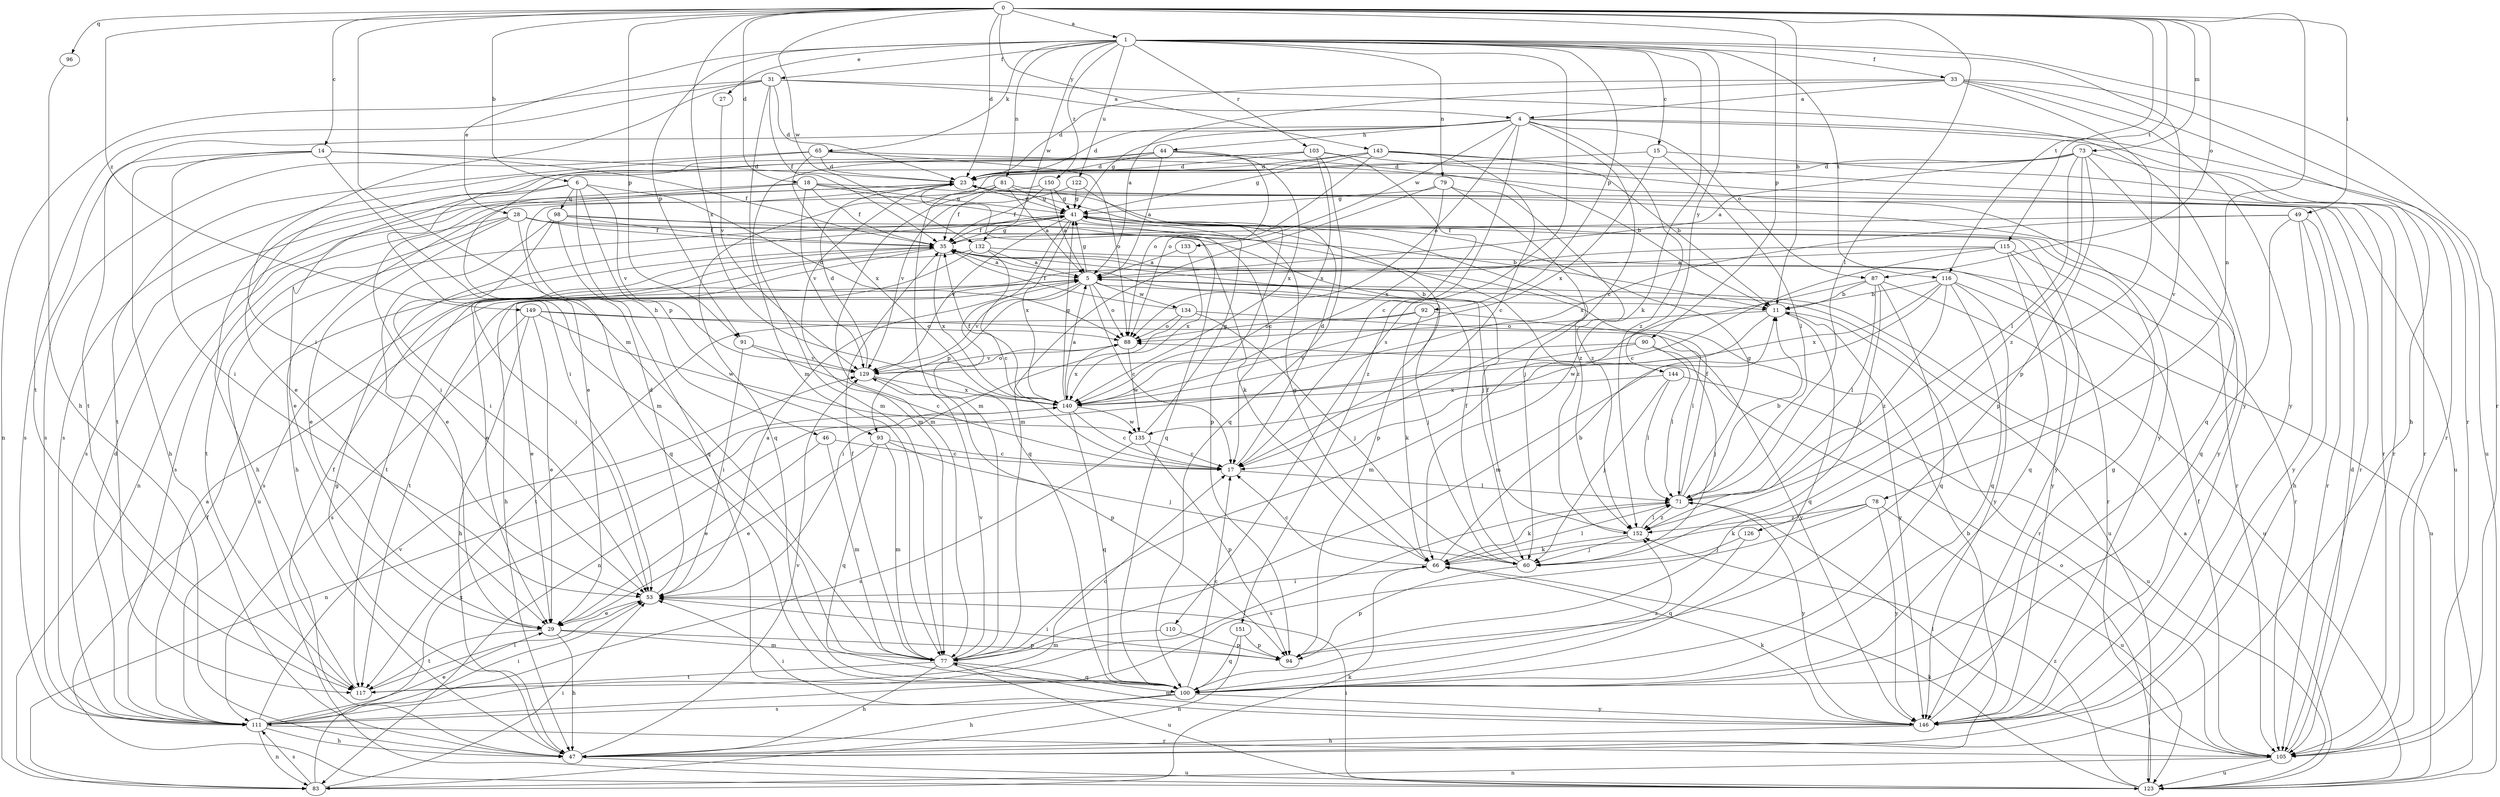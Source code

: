 strict digraph  {
0;
1;
4;
5;
6;
11;
14;
15;
17;
18;
23;
27;
28;
29;
31;
33;
35;
41;
44;
46;
47;
49;
53;
60;
65;
66;
71;
73;
77;
78;
79;
81;
83;
87;
88;
90;
91;
92;
93;
94;
96;
98;
100;
103;
105;
110;
111;
115;
116;
117;
122;
123;
126;
129;
132;
133;
134;
135;
140;
143;
144;
146;
149;
150;
151;
152;
0 -> 1  [label=a];
0 -> 6  [label=b];
0 -> 11  [label=b];
0 -> 14  [label=c];
0 -> 18  [label=d];
0 -> 23  [label=d];
0 -> 49  [label=i];
0 -> 71  [label=l];
0 -> 73  [label=m];
0 -> 77  [label=m];
0 -> 78  [label=n];
0 -> 87  [label=o];
0 -> 90  [label=p];
0 -> 91  [label=p];
0 -> 96  [label=q];
0 -> 115  [label=t];
0 -> 116  [label=t];
0 -> 132  [label=w];
0 -> 140  [label=x];
0 -> 143  [label=y];
0 -> 149  [label=z];
1 -> 15  [label=c];
1 -> 27  [label=e];
1 -> 28  [label=e];
1 -> 31  [label=f];
1 -> 33  [label=f];
1 -> 65  [label=k];
1 -> 66  [label=k];
1 -> 79  [label=n];
1 -> 81  [label=n];
1 -> 91  [label=p];
1 -> 92  [label=p];
1 -> 103  [label=r];
1 -> 105  [label=r];
1 -> 110  [label=s];
1 -> 116  [label=t];
1 -> 122  [label=u];
1 -> 126  [label=v];
1 -> 132  [label=w];
1 -> 144  [label=y];
1 -> 150  [label=z];
4 -> 17  [label=c];
4 -> 23  [label=d];
4 -> 41  [label=g];
4 -> 44  [label=h];
4 -> 87  [label=o];
4 -> 88  [label=o];
4 -> 105  [label=r];
4 -> 117  [label=t];
4 -> 123  [label=u];
4 -> 133  [label=w];
4 -> 151  [label=z];
4 -> 152  [label=z];
5 -> 11  [label=b];
5 -> 17  [label=c];
5 -> 29  [label=e];
5 -> 41  [label=g];
5 -> 60  [label=j];
5 -> 88  [label=o];
5 -> 93  [label=p];
5 -> 117  [label=t];
5 -> 123  [label=u];
5 -> 129  [label=v];
5 -> 134  [label=w];
6 -> 29  [label=e];
6 -> 46  [label=h];
6 -> 47  [label=h];
6 -> 88  [label=o];
6 -> 93  [label=p];
6 -> 98  [label=q];
6 -> 129  [label=v];
11 -> 88  [label=o];
11 -> 100  [label=q];
11 -> 105  [label=r];
11 -> 135  [label=w];
14 -> 23  [label=d];
14 -> 35  [label=f];
14 -> 47  [label=h];
14 -> 53  [label=i];
14 -> 77  [label=m];
14 -> 111  [label=s];
15 -> 23  [label=d];
15 -> 71  [label=l];
15 -> 105  [label=r];
15 -> 140  [label=x];
17 -> 23  [label=d];
17 -> 71  [label=l];
18 -> 17  [label=c];
18 -> 35  [label=f];
18 -> 41  [label=g];
18 -> 53  [label=i];
18 -> 111  [label=s];
18 -> 129  [label=v];
18 -> 152  [label=z];
23 -> 41  [label=g];
23 -> 77  [label=m];
23 -> 83  [label=n];
23 -> 100  [label=q];
23 -> 146  [label=y];
27 -> 129  [label=v];
28 -> 11  [label=b];
28 -> 29  [label=e];
28 -> 35  [label=f];
28 -> 60  [label=j];
28 -> 100  [label=q];
28 -> 111  [label=s];
28 -> 117  [label=t];
29 -> 47  [label=h];
29 -> 77  [label=m];
29 -> 94  [label=p];
29 -> 117  [label=t];
31 -> 4  [label=a];
31 -> 23  [label=d];
31 -> 35  [label=f];
31 -> 53  [label=i];
31 -> 77  [label=m];
31 -> 83  [label=n];
31 -> 117  [label=t];
31 -> 146  [label=y];
33 -> 4  [label=a];
33 -> 5  [label=a];
33 -> 23  [label=d];
33 -> 47  [label=h];
33 -> 94  [label=p];
33 -> 105  [label=r];
33 -> 146  [label=y];
35 -> 5  [label=a];
35 -> 29  [label=e];
35 -> 41  [label=g];
35 -> 53  [label=i];
35 -> 140  [label=x];
41 -> 35  [label=f];
41 -> 94  [label=p];
41 -> 100  [label=q];
41 -> 105  [label=r];
41 -> 123  [label=u];
41 -> 129  [label=v];
41 -> 140  [label=x];
41 -> 146  [label=y];
44 -> 5  [label=a];
44 -> 11  [label=b];
44 -> 23  [label=d];
44 -> 53  [label=i];
44 -> 77  [label=m];
44 -> 88  [label=o];
44 -> 140  [label=x];
46 -> 17  [label=c];
46 -> 29  [label=e];
46 -> 77  [label=m];
47 -> 11  [label=b];
47 -> 41  [label=g];
47 -> 123  [label=u];
47 -> 129  [label=v];
49 -> 35  [label=f];
49 -> 47  [label=h];
49 -> 100  [label=q];
49 -> 105  [label=r];
49 -> 140  [label=x];
49 -> 146  [label=y];
53 -> 5  [label=a];
53 -> 23  [label=d];
53 -> 29  [label=e];
60 -> 35  [label=f];
60 -> 94  [label=p];
65 -> 23  [label=d];
65 -> 88  [label=o];
65 -> 111  [label=s];
65 -> 117  [label=t];
65 -> 140  [label=x];
65 -> 146  [label=y];
66 -> 11  [label=b];
66 -> 17  [label=c];
66 -> 41  [label=g];
66 -> 53  [label=i];
66 -> 71  [label=l];
71 -> 11  [label=b];
71 -> 35  [label=f];
71 -> 41  [label=g];
71 -> 66  [label=k];
71 -> 146  [label=y];
71 -> 152  [label=z];
73 -> 5  [label=a];
73 -> 23  [label=d];
73 -> 29  [label=e];
73 -> 71  [label=l];
73 -> 94  [label=p];
73 -> 100  [label=q];
73 -> 105  [label=r];
73 -> 152  [label=z];
77 -> 35  [label=f];
77 -> 47  [label=h];
77 -> 100  [label=q];
77 -> 117  [label=t];
77 -> 123  [label=u];
77 -> 129  [label=v];
78 -> 66  [label=k];
78 -> 111  [label=s];
78 -> 123  [label=u];
78 -> 146  [label=y];
78 -> 152  [label=z];
79 -> 41  [label=g];
79 -> 60  [label=j];
79 -> 77  [label=m];
79 -> 140  [label=x];
79 -> 152  [label=z];
81 -> 5  [label=a];
81 -> 35  [label=f];
81 -> 41  [label=g];
81 -> 77  [label=m];
81 -> 100  [label=q];
81 -> 105  [label=r];
83 -> 53  [label=i];
83 -> 66  [label=k];
83 -> 111  [label=s];
83 -> 140  [label=x];
87 -> 11  [label=b];
87 -> 60  [label=j];
87 -> 71  [label=l];
87 -> 77  [label=m];
87 -> 100  [label=q];
87 -> 123  [label=u];
88 -> 129  [label=v];
88 -> 135  [label=w];
88 -> 140  [label=x];
90 -> 60  [label=j];
90 -> 71  [label=l];
90 -> 83  [label=n];
90 -> 129  [label=v];
91 -> 17  [label=c];
91 -> 53  [label=i];
91 -> 129  [label=v];
92 -> 66  [label=k];
92 -> 71  [label=l];
92 -> 88  [label=o];
92 -> 117  [label=t];
93 -> 17  [label=c];
93 -> 29  [label=e];
93 -> 60  [label=j];
93 -> 77  [label=m];
93 -> 100  [label=q];
94 -> 53  [label=i];
96 -> 47  [label=h];
98 -> 29  [label=e];
98 -> 35  [label=f];
98 -> 53  [label=i];
98 -> 66  [label=k];
98 -> 100  [label=q];
98 -> 152  [label=z];
100 -> 17  [label=c];
100 -> 47  [label=h];
100 -> 111  [label=s];
100 -> 146  [label=y];
100 -> 152  [label=z];
103 -> 17  [label=c];
103 -> 23  [label=d];
103 -> 29  [label=e];
103 -> 100  [label=q];
103 -> 111  [label=s];
103 -> 123  [label=u];
103 -> 140  [label=x];
105 -> 23  [label=d];
105 -> 35  [label=f];
105 -> 71  [label=l];
105 -> 83  [label=n];
105 -> 123  [label=u];
110 -> 77  [label=m];
110 -> 94  [label=p];
111 -> 5  [label=a];
111 -> 23  [label=d];
111 -> 29  [label=e];
111 -> 47  [label=h];
111 -> 53  [label=i];
111 -> 71  [label=l];
111 -> 83  [label=n];
111 -> 105  [label=r];
111 -> 129  [label=v];
115 -> 5  [label=a];
115 -> 17  [label=c];
115 -> 100  [label=q];
115 -> 105  [label=r];
115 -> 111  [label=s];
115 -> 146  [label=y];
116 -> 11  [label=b];
116 -> 77  [label=m];
116 -> 100  [label=q];
116 -> 123  [label=u];
116 -> 140  [label=x];
116 -> 146  [label=y];
116 -> 152  [label=z];
117 -> 17  [label=c];
117 -> 35  [label=f];
117 -> 53  [label=i];
122 -> 41  [label=g];
122 -> 94  [label=p];
122 -> 129  [label=v];
123 -> 5  [label=a];
123 -> 35  [label=f];
123 -> 53  [label=i];
123 -> 66  [label=k];
123 -> 88  [label=o];
123 -> 152  [label=z];
126 -> 60  [label=j];
126 -> 100  [label=q];
129 -> 23  [label=d];
129 -> 88  [label=o];
129 -> 94  [label=p];
129 -> 140  [label=x];
132 -> 5  [label=a];
132 -> 17  [label=c];
132 -> 47  [label=h];
132 -> 105  [label=r];
132 -> 117  [label=t];
133 -> 5  [label=a];
133 -> 140  [label=x];
134 -> 35  [label=f];
134 -> 53  [label=i];
134 -> 60  [label=j];
134 -> 88  [label=o];
134 -> 146  [label=y];
135 -> 17  [label=c];
135 -> 41  [label=g];
135 -> 94  [label=p];
135 -> 111  [label=s];
140 -> 5  [label=a];
140 -> 17  [label=c];
140 -> 35  [label=f];
140 -> 41  [label=g];
140 -> 83  [label=n];
140 -> 100  [label=q];
140 -> 135  [label=w];
143 -> 11  [label=b];
143 -> 17  [label=c];
143 -> 23  [label=d];
143 -> 41  [label=g];
143 -> 77  [label=m];
143 -> 88  [label=o];
143 -> 105  [label=r];
144 -> 60  [label=j];
144 -> 71  [label=l];
144 -> 123  [label=u];
144 -> 140  [label=x];
146 -> 41  [label=g];
146 -> 47  [label=h];
146 -> 53  [label=i];
146 -> 66  [label=k];
146 -> 77  [label=m];
149 -> 29  [label=e];
149 -> 47  [label=h];
149 -> 88  [label=o];
149 -> 111  [label=s];
149 -> 135  [label=w];
149 -> 146  [label=y];
150 -> 5  [label=a];
150 -> 35  [label=f];
150 -> 41  [label=g];
150 -> 47  [label=h];
151 -> 83  [label=n];
151 -> 94  [label=p];
151 -> 100  [label=q];
152 -> 35  [label=f];
152 -> 60  [label=j];
152 -> 66  [label=k];
152 -> 71  [label=l];
}
